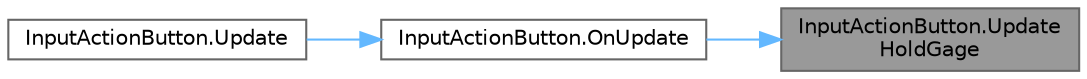 digraph "InputActionButton.UpdateHoldGage"
{
 // LATEX_PDF_SIZE
  bgcolor="transparent";
  edge [fontname=Helvetica,fontsize=10,labelfontname=Helvetica,labelfontsize=10];
  node [fontname=Helvetica,fontsize=10,shape=box,height=0.2,width=0.4];
  rankdir="RL";
  Node1 [id="Node000001",label="InputActionButton.Update\lHoldGage",height=0.2,width=0.4,color="gray40", fillcolor="grey60", style="filled", fontcolor="black",tooltip=" "];
  Node1 -> Node2 [id="edge1_Node000001_Node000002",dir="back",color="steelblue1",style="solid",tooltip=" "];
  Node2 [id="Node000002",label="InputActionButton.OnUpdate",height=0.2,width=0.4,color="grey40", fillcolor="white", style="filled",URL="$class_input_action_button.html#aafa3b26d14d898d193b3b7d419b1fbff",tooltip="実行処理"];
  Node2 -> Node3 [id="edge2_Node000002_Node000003",dir="back",color="steelblue1",style="solid",tooltip=" "];
  Node3 [id="Node000003",label="InputActionButton.Update",height=0.2,width=0.4,color="grey40", fillcolor="white", style="filled",URL="$class_input_action_button.html#a624c304cf05d6c48206b4c6be7e5caec",tooltip=" "];
}

